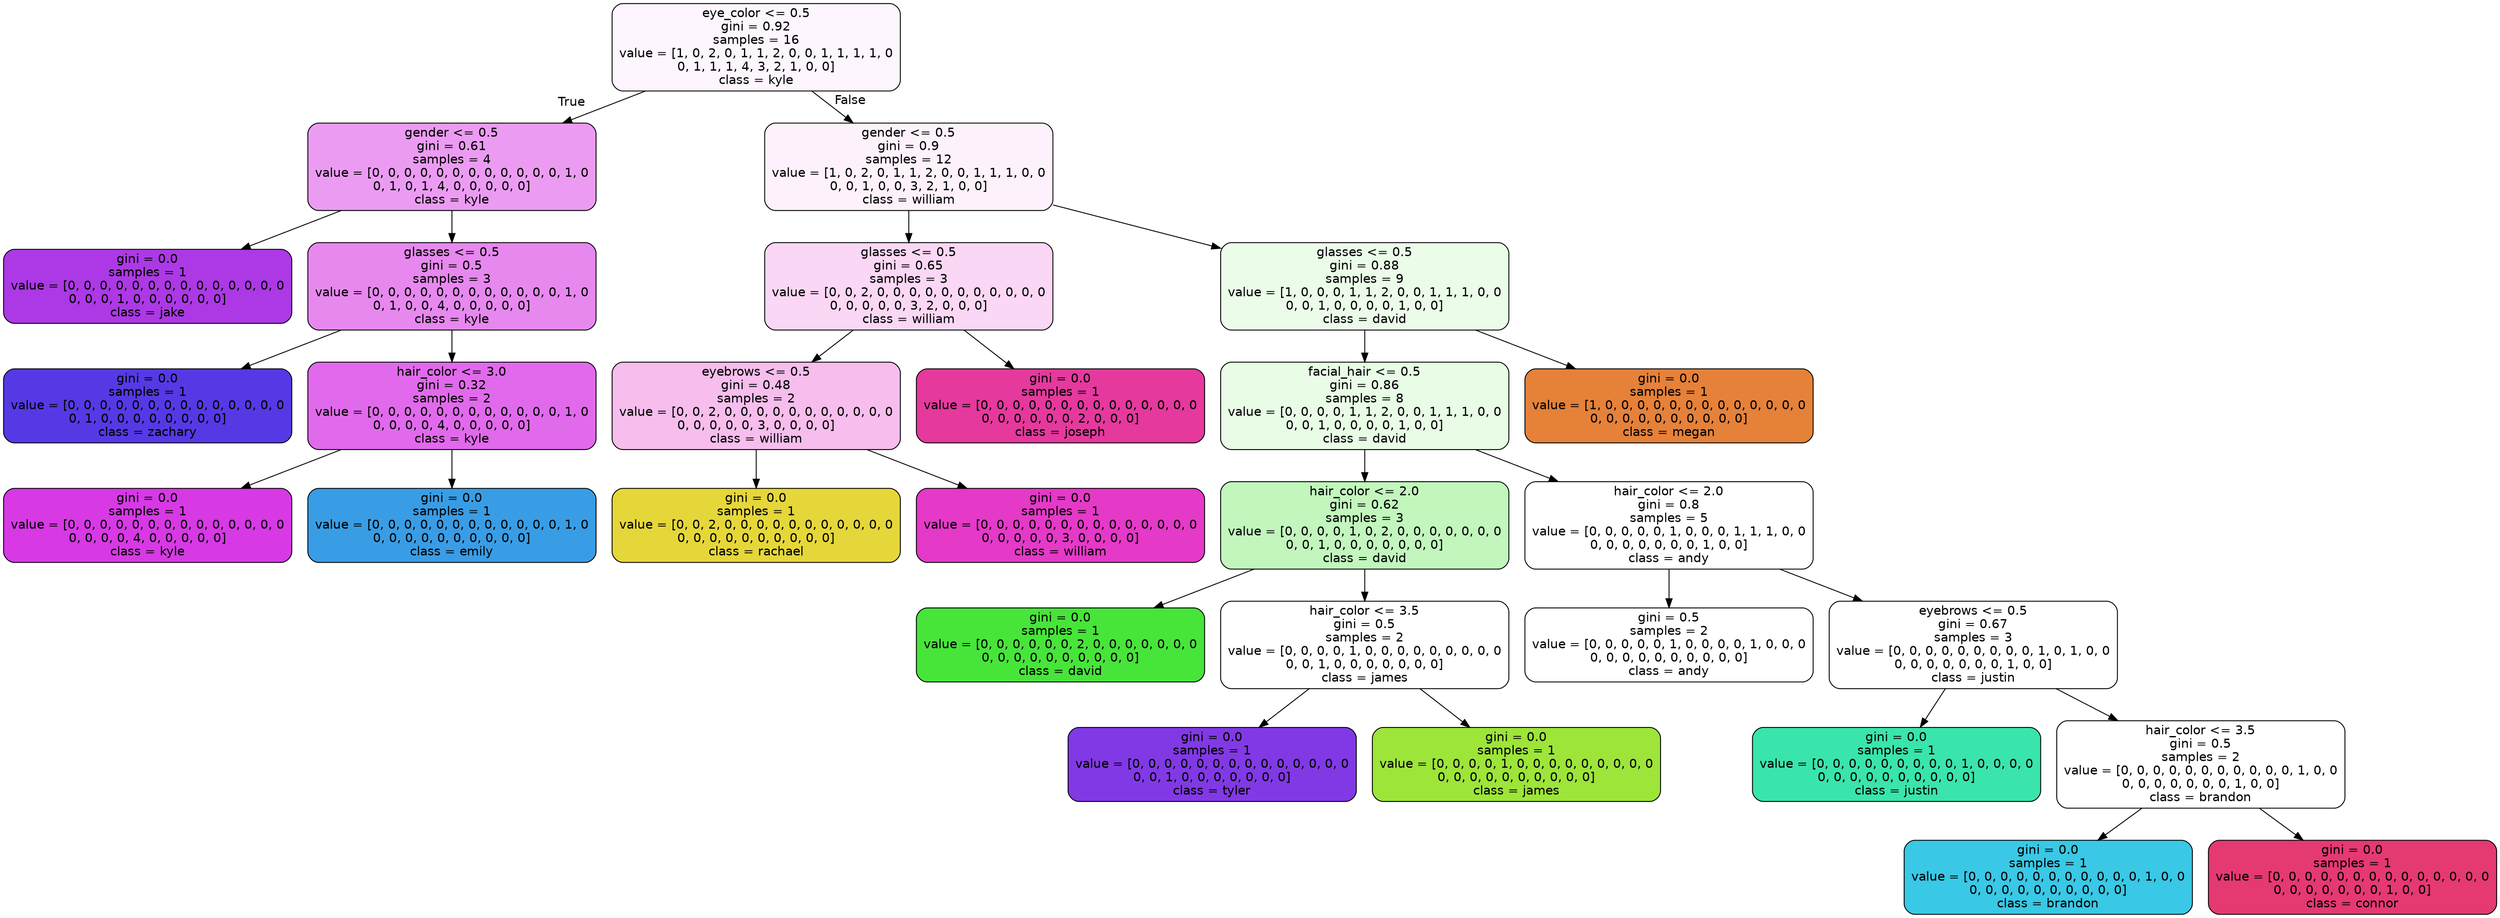 digraph Tree {
node [shape=box, style="filled, rounded", color="black", fontname="helvetica"] ;
edge [fontname="helvetica"] ;
0 [label="eye_color <= 0.5\ngini = 0.92\nsamples = 16\nvalue = [1, 0, 2, 0, 1, 1, 2, 0, 0, 1, 1, 1, 1, 0\n0, 1, 1, 1, 4, 3, 2, 1, 0, 0]\nclass = kyle", fillcolor="#fdf6fe"] ;
1 [label="gender <= 0.5\ngini = 0.61\nsamples = 4\nvalue = [0, 0, 0, 0, 0, 0, 0, 0, 0, 0, 0, 0, 1, 0\n0, 1, 0, 1, 4, 0, 0, 0, 0, 0]\nclass = kyle", fillcolor="#eb9cf2"] ;
0 -> 1 [labeldistance=2.5, labelangle=45, headlabel="True"] ;
2 [label="gini = 0.0\nsamples = 1\nvalue = [0, 0, 0, 0, 0, 0, 0, 0, 0, 0, 0, 0, 0, 0\n0, 0, 0, 1, 0, 0, 0, 0, 0, 0]\nclass = jake", fillcolor="#ac39e5"] ;
1 -> 2 ;
3 [label="glasses <= 0.5\ngini = 0.5\nsamples = 3\nvalue = [0, 0, 0, 0, 0, 0, 0, 0, 0, 0, 0, 0, 1, 0\n0, 1, 0, 0, 4, 0, 0, 0, 0, 0]\nclass = kyle", fillcolor="#e788ef"] ;
1 -> 3 ;
4 [label="gini = 0.0\nsamples = 1\nvalue = [0, 0, 0, 0, 0, 0, 0, 0, 0, 0, 0, 0, 0, 0\n0, 1, 0, 0, 0, 0, 0, 0, 0, 0]\nclass = zachary", fillcolor="#5639e5"] ;
3 -> 4 ;
5 [label="hair_color <= 3.0\ngini = 0.32\nsamples = 2\nvalue = [0, 0, 0, 0, 0, 0, 0, 0, 0, 0, 0, 0, 1, 0\n0, 0, 0, 0, 4, 0, 0, 0, 0, 0]\nclass = kyle", fillcolor="#e16aec"] ;
3 -> 5 ;
6 [label="gini = 0.0\nsamples = 1\nvalue = [0, 0, 0, 0, 0, 0, 0, 0, 0, 0, 0, 0, 0, 0\n0, 0, 0, 0, 4, 0, 0, 0, 0, 0]\nclass = kyle", fillcolor="#d739e5"] ;
5 -> 6 ;
7 [label="gini = 0.0\nsamples = 1\nvalue = [0, 0, 0, 0, 0, 0, 0, 0, 0, 0, 0, 0, 1, 0\n0, 0, 0, 0, 0, 0, 0, 0, 0, 0]\nclass = emily", fillcolor="#399de5"] ;
5 -> 7 ;
8 [label="gender <= 0.5\ngini = 0.9\nsamples = 12\nvalue = [1, 0, 2, 0, 1, 1, 2, 0, 0, 1, 1, 1, 0, 0\n0, 0, 1, 0, 0, 3, 2, 1, 0, 0]\nclass = william", fillcolor="#fdf2fb"] ;
0 -> 8 [labeldistance=2.5, labelangle=-45, headlabel="False"] ;
9 [label="glasses <= 0.5\ngini = 0.65\nsamples = 3\nvalue = [0, 0, 2, 0, 0, 0, 0, 0, 0, 0, 0, 0, 0, 0\n0, 0, 0, 0, 0, 3, 2, 0, 0, 0]\nclass = william", fillcolor="#fad7f4"] ;
8 -> 9 ;
10 [label="eyebrows <= 0.5\ngini = 0.48\nsamples = 2\nvalue = [0, 0, 2, 0, 0, 0, 0, 0, 0, 0, 0, 0, 0, 0\n0, 0, 0, 0, 0, 3, 0, 0, 0, 0]\nclass = william", fillcolor="#f6bded"] ;
9 -> 10 ;
11 [label="gini = 0.0\nsamples = 1\nvalue = [0, 0, 2, 0, 0, 0, 0, 0, 0, 0, 0, 0, 0, 0\n0, 0, 0, 0, 0, 0, 0, 0, 0, 0]\nclass = rachael", fillcolor="#e5d739"] ;
10 -> 11 ;
12 [label="gini = 0.0\nsamples = 1\nvalue = [0, 0, 0, 0, 0, 0, 0, 0, 0, 0, 0, 0, 0, 0\n0, 0, 0, 0, 0, 3, 0, 0, 0, 0]\nclass = william", fillcolor="#e539c8"] ;
10 -> 12 ;
13 [label="gini = 0.0\nsamples = 1\nvalue = [0, 0, 0, 0, 0, 0, 0, 0, 0, 0, 0, 0, 0, 0\n0, 0, 0, 0, 0, 0, 2, 0, 0, 0]\nclass = joseph", fillcolor="#e5399d"] ;
9 -> 13 ;
14 [label="glasses <= 0.5\ngini = 0.88\nsamples = 9\nvalue = [1, 0, 0, 0, 1, 1, 2, 0, 0, 1, 1, 1, 0, 0\n0, 0, 1, 0, 0, 0, 0, 1, 0, 0]\nclass = david", fillcolor="#ebfce9"] ;
8 -> 14 ;
15 [label="facial_hair <= 0.5\ngini = 0.86\nsamples = 8\nvalue = [0, 0, 0, 0, 1, 1, 2, 0, 0, 1, 1, 1, 0, 0\n0, 0, 1, 0, 0, 0, 0, 1, 0, 0]\nclass = david", fillcolor="#e8fce6"] ;
14 -> 15 ;
16 [label="hair_color <= 2.0\ngini = 0.62\nsamples = 3\nvalue = [0, 0, 0, 0, 1, 0, 2, 0, 0, 0, 0, 0, 0, 0\n0, 0, 1, 0, 0, 0, 0, 0, 0, 0]\nclass = david", fillcolor="#c2f6bd"] ;
15 -> 16 ;
17 [label="gini = 0.0\nsamples = 1\nvalue = [0, 0, 0, 0, 0, 0, 2, 0, 0, 0, 0, 0, 0, 0\n0, 0, 0, 0, 0, 0, 0, 0, 0, 0]\nclass = david", fillcolor="#47e539"] ;
16 -> 17 ;
18 [label="hair_color <= 3.5\ngini = 0.5\nsamples = 2\nvalue = [0, 0, 0, 0, 1, 0, 0, 0, 0, 0, 0, 0, 0, 0\n0, 0, 1, 0, 0, 0, 0, 0, 0, 0]\nclass = james", fillcolor="#ffffff"] ;
16 -> 18 ;
19 [label="gini = 0.0\nsamples = 1\nvalue = [0, 0, 0, 0, 0, 0, 0, 0, 0, 0, 0, 0, 0, 0\n0, 0, 1, 0, 0, 0, 0, 0, 0, 0]\nclass = tyler", fillcolor="#8139e5"] ;
18 -> 19 ;
20 [label="gini = 0.0\nsamples = 1\nvalue = [0, 0, 0, 0, 1, 0, 0, 0, 0, 0, 0, 0, 0, 0\n0, 0, 0, 0, 0, 0, 0, 0, 0, 0]\nclass = james", fillcolor="#9de539"] ;
18 -> 20 ;
21 [label="hair_color <= 2.0\ngini = 0.8\nsamples = 5\nvalue = [0, 0, 0, 0, 0, 1, 0, 0, 0, 1, 1, 1, 0, 0\n0, 0, 0, 0, 0, 0, 0, 1, 0, 0]\nclass = andy", fillcolor="#ffffff"] ;
15 -> 21 ;
22 [label="gini = 0.5\nsamples = 2\nvalue = [0, 0, 0, 0, 0, 1, 0, 0, 0, 0, 1, 0, 0, 0\n0, 0, 0, 0, 0, 0, 0, 0, 0, 0]\nclass = andy", fillcolor="#ffffff"] ;
21 -> 22 ;
23 [label="eyebrows <= 0.5\ngini = 0.67\nsamples = 3\nvalue = [0, 0, 0, 0, 0, 0, 0, 0, 0, 1, 0, 1, 0, 0\n0, 0, 0, 0, 0, 0, 0, 1, 0, 0]\nclass = justin", fillcolor="#ffffff"] ;
21 -> 23 ;
24 [label="gini = 0.0\nsamples = 1\nvalue = [0, 0, 0, 0, 0, 0, 0, 0, 0, 1, 0, 0, 0, 0\n0, 0, 0, 0, 0, 0, 0, 0, 0, 0]\nclass = justin", fillcolor="#39e5ac"] ;
23 -> 24 ;
25 [label="hair_color <= 3.5\ngini = 0.5\nsamples = 2\nvalue = [0, 0, 0, 0, 0, 0, 0, 0, 0, 0, 0, 1, 0, 0\n0, 0, 0, 0, 0, 0, 0, 1, 0, 0]\nclass = brandon", fillcolor="#ffffff"] ;
23 -> 25 ;
26 [label="gini = 0.0\nsamples = 1\nvalue = [0, 0, 0, 0, 0, 0, 0, 0, 0, 0, 0, 1, 0, 0\n0, 0, 0, 0, 0, 0, 0, 0, 0, 0]\nclass = brandon", fillcolor="#39c8e5"] ;
25 -> 26 ;
27 [label="gini = 0.0\nsamples = 1\nvalue = [0, 0, 0, 0, 0, 0, 0, 0, 0, 0, 0, 0, 0, 0\n0, 0, 0, 0, 0, 0, 0, 1, 0, 0]\nclass = connor", fillcolor="#e53972"] ;
25 -> 27 ;
28 [label="gini = 0.0\nsamples = 1\nvalue = [1, 0, 0, 0, 0, 0, 0, 0, 0, 0, 0, 0, 0, 0\n0, 0, 0, 0, 0, 0, 0, 0, 0, 0]\nclass = megan", fillcolor="#e58139"] ;
14 -> 28 ;
}